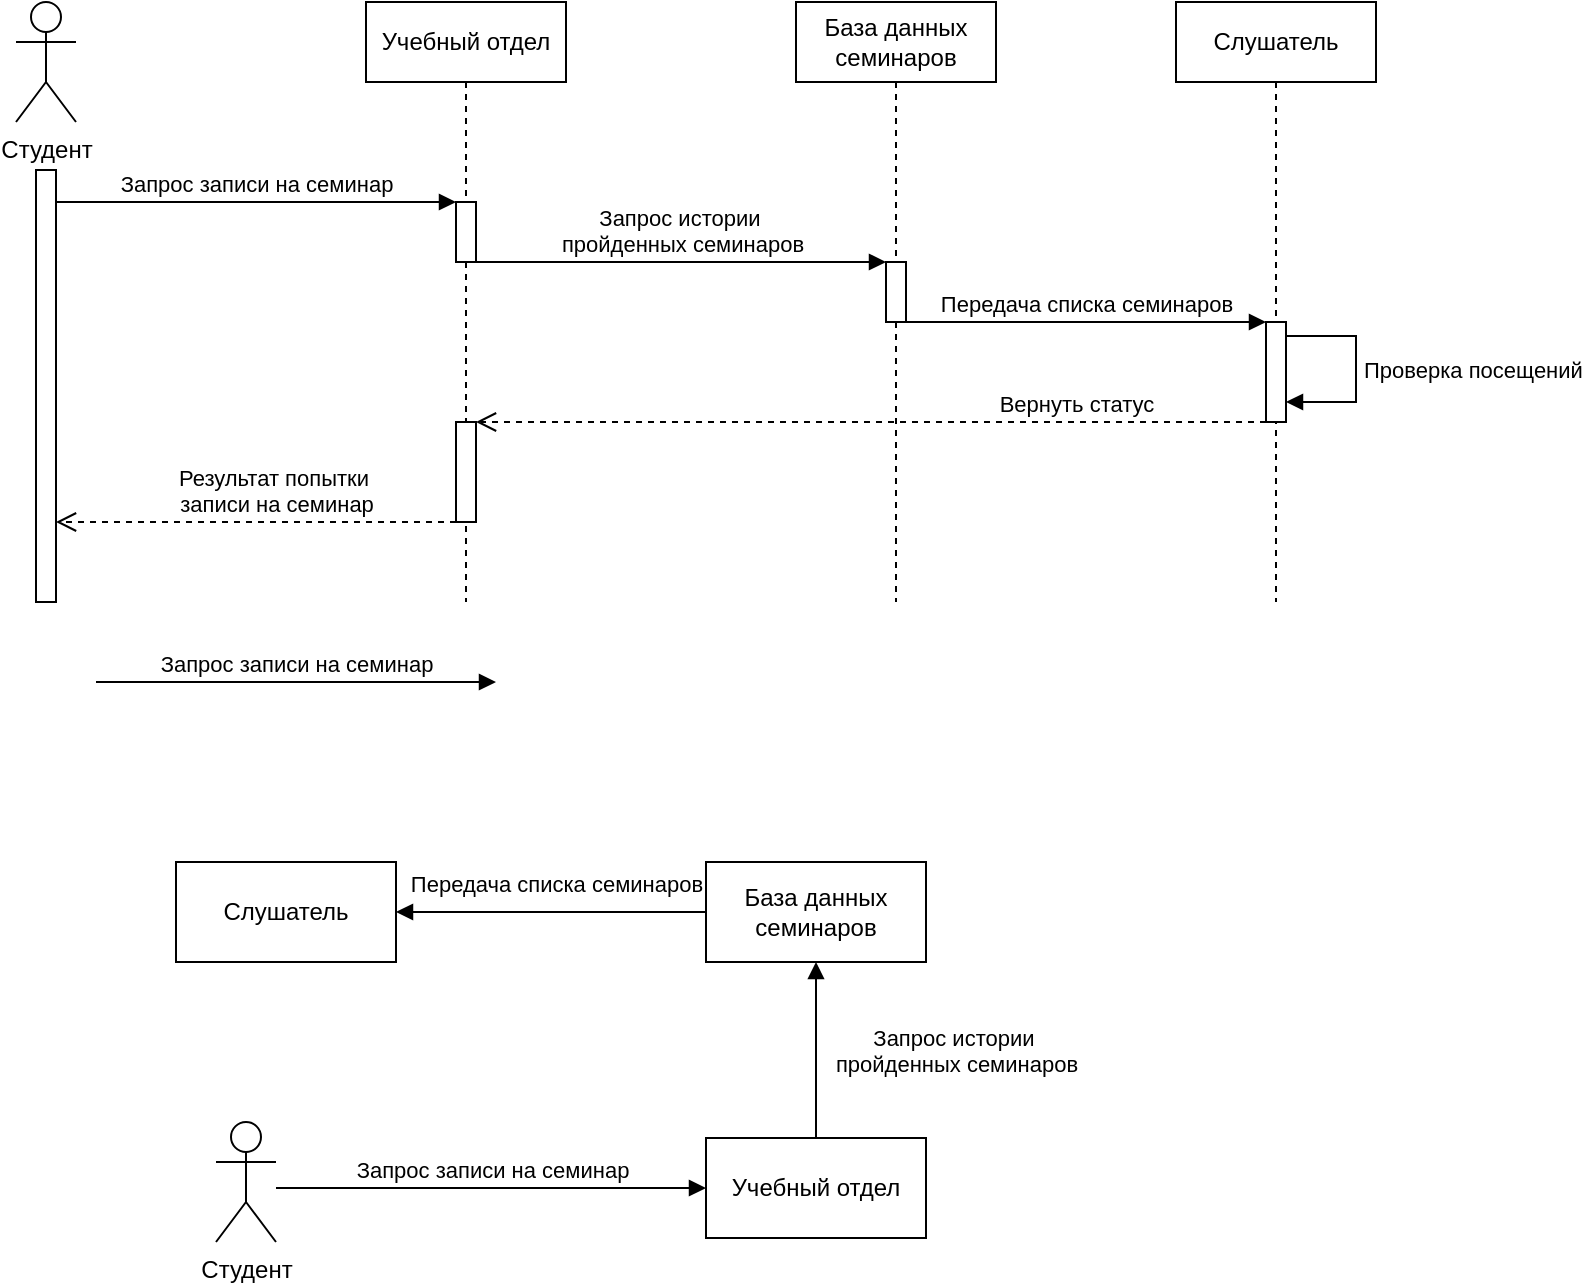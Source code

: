 <mxfile version="24.0.7" type="github">
  <diagram name="Page-1" id="2YBvvXClWsGukQMizWep">
    <mxGraphModel dx="712" dy="769" grid="1" gridSize="10" guides="1" tooltips="1" connect="1" arrows="1" fold="1" page="1" pageScale="1" pageWidth="850" pageHeight="1100" math="0" shadow="0">
      <root>
        <mxCell id="0" />
        <mxCell id="1" parent="0" />
        <mxCell id="aM9ryv3xv72pqoxQDRHE-5" value="Учебный отдел" style="shape=umlLifeline;perimeter=lifelinePerimeter;whiteSpace=wrap;html=1;container=0;dropTarget=0;collapsible=0;recursiveResize=0;outlineConnect=0;portConstraint=eastwest;newEdgeStyle={&quot;edgeStyle&quot;:&quot;elbowEdgeStyle&quot;,&quot;elbow&quot;:&quot;vertical&quot;,&quot;curved&quot;:0,&quot;rounded&quot;:0};" parent="1" vertex="1">
          <mxGeometry x="255" y="10" width="100" height="300" as="geometry" />
        </mxCell>
        <mxCell id="aM9ryv3xv72pqoxQDRHE-6" value="" style="html=1;points=[];perimeter=orthogonalPerimeter;outlineConnect=0;targetShapes=umlLifeline;portConstraint=eastwest;newEdgeStyle={&quot;edgeStyle&quot;:&quot;elbowEdgeStyle&quot;,&quot;elbow&quot;:&quot;vertical&quot;,&quot;curved&quot;:0,&quot;rounded&quot;:0};" parent="aM9ryv3xv72pqoxQDRHE-5" vertex="1">
          <mxGeometry x="45" y="100" width="10" height="30" as="geometry" />
        </mxCell>
        <mxCell id="JV1Mk4GfQYpAjEkD_vr5-40" value="" style="html=1;points=[[0,0,0,0,5],[0,1,0,0,-5],[1,0,0,0,5],[1,1,0,0,-5]];perimeter=orthogonalPerimeter;outlineConnect=0;targetShapes=umlLifeline;portConstraint=eastwest;newEdgeStyle={&quot;curved&quot;:0,&quot;rounded&quot;:0};" vertex="1" parent="aM9ryv3xv72pqoxQDRHE-5">
          <mxGeometry x="45" y="210" width="10" height="50" as="geometry" />
        </mxCell>
        <mxCell id="aM9ryv3xv72pqoxQDRHE-7" value="Запрос записи на семинар" style="html=1;verticalAlign=bottom;endArrow=block;edgeStyle=elbowEdgeStyle;elbow=vertical;curved=0;rounded=0;" parent="1" source="JV1Mk4GfQYpAjEkD_vr5-23" target="aM9ryv3xv72pqoxQDRHE-6" edge="1">
          <mxGeometry relative="1" as="geometry">
            <mxPoint x="120" y="90" as="sourcePoint" />
            <Array as="points">
              <mxPoint x="200" y="110" />
              <mxPoint x="215" y="90" />
            </Array>
          </mxGeometry>
        </mxCell>
        <mxCell id="aM9ryv3xv72pqoxQDRHE-8" value="Вернуть статус" style="html=1;verticalAlign=bottom;endArrow=open;dashed=1;endSize=8;edgeStyle=elbowEdgeStyle;elbow=vertical;curved=0;rounded=0;" parent="1" source="JV1Mk4GfQYpAjEkD_vr5-38" target="JV1Mk4GfQYpAjEkD_vr5-40" edge="1">
          <mxGeometry x="-0.519" relative="1" as="geometry">
            <mxPoint x="350" y="220" as="targetPoint" />
            <Array as="points">
              <mxPoint x="560" y="220" />
            </Array>
            <mxPoint x="700" y="220" as="sourcePoint" />
            <mxPoint as="offset" />
          </mxGeometry>
        </mxCell>
        <mxCell id="JV1Mk4GfQYpAjEkD_vr5-23" value="" style="html=1;points=[[0,0,0,0,5],[0,1,0,0,-5],[1,0,0,0,5],[1,1,0,0,-5]];perimeter=orthogonalPerimeter;outlineConnect=0;targetShapes=umlLifeline;portConstraint=eastwest;newEdgeStyle={&quot;curved&quot;:0,&quot;rounded&quot;:0};" vertex="1" parent="1">
          <mxGeometry x="90" y="94" width="10" height="216" as="geometry" />
        </mxCell>
        <mxCell id="JV1Mk4GfQYpAjEkD_vr5-25" value="Студент" style="shape=umlActor;verticalLabelPosition=bottom;verticalAlign=top;html=1;" vertex="1" parent="1">
          <mxGeometry x="80" y="10" width="30" height="60" as="geometry" />
        </mxCell>
        <mxCell id="JV1Mk4GfQYpAjEkD_vr5-28" value="База данных семинаров" style="shape=umlLifeline;perimeter=lifelinePerimeter;whiteSpace=wrap;html=1;container=0;dropTarget=0;collapsible=0;recursiveResize=0;outlineConnect=0;portConstraint=eastwest;newEdgeStyle={&quot;edgeStyle&quot;:&quot;elbowEdgeStyle&quot;,&quot;elbow&quot;:&quot;vertical&quot;,&quot;curved&quot;:0,&quot;rounded&quot;:0};" vertex="1" parent="1">
          <mxGeometry x="470" y="10" width="100" height="300" as="geometry" />
        </mxCell>
        <mxCell id="JV1Mk4GfQYpAjEkD_vr5-29" value="" style="html=1;points=[];perimeter=orthogonalPerimeter;outlineConnect=0;targetShapes=umlLifeline;portConstraint=eastwest;newEdgeStyle={&quot;edgeStyle&quot;:&quot;elbowEdgeStyle&quot;,&quot;elbow&quot;:&quot;vertical&quot;,&quot;curved&quot;:0,&quot;rounded&quot;:0};" vertex="1" parent="JV1Mk4GfQYpAjEkD_vr5-28">
          <mxGeometry x="45" y="130" width="10" height="30" as="geometry" />
        </mxCell>
        <mxCell id="JV1Mk4GfQYpAjEkD_vr5-30" value="Слушатель" style="shape=umlLifeline;perimeter=lifelinePerimeter;whiteSpace=wrap;html=1;container=0;dropTarget=0;collapsible=0;recursiveResize=0;outlineConnect=0;portConstraint=eastwest;newEdgeStyle={&quot;edgeStyle&quot;:&quot;elbowEdgeStyle&quot;,&quot;elbow&quot;:&quot;vertical&quot;,&quot;curved&quot;:0,&quot;rounded&quot;:0};" vertex="1" parent="1">
          <mxGeometry x="660" y="10" width="100" height="300" as="geometry" />
        </mxCell>
        <mxCell id="JV1Mk4GfQYpAjEkD_vr5-38" value="" style="html=1;points=[[0,0,0,0,5],[0,1,0,0,-5],[1,0,0,0,5],[1,1,0,0,-5]];perimeter=orthogonalPerimeter;outlineConnect=0;targetShapes=umlLifeline;portConstraint=eastwest;newEdgeStyle={&quot;curved&quot;:0,&quot;rounded&quot;:0};" vertex="1" parent="JV1Mk4GfQYpAjEkD_vr5-30">
          <mxGeometry x="45" y="160" width="10" height="50" as="geometry" />
        </mxCell>
        <mxCell id="JV1Mk4GfQYpAjEkD_vr5-39" value="&lt;span style=&quot;text-align: center;&quot;&gt;Проверка посещений&lt;/span&gt;" style="html=1;align=left;spacingLeft=2;endArrow=block;rounded=0;edgeStyle=orthogonalEdgeStyle;curved=0;rounded=0;" edge="1" target="JV1Mk4GfQYpAjEkD_vr5-38" parent="JV1Mk4GfQYpAjEkD_vr5-30" source="JV1Mk4GfQYpAjEkD_vr5-38">
          <mxGeometry relative="1" as="geometry">
            <mxPoint x="55" y="167.5" as="sourcePoint" />
            <Array as="points">
              <mxPoint x="90" y="167" />
              <mxPoint x="90" y="200" />
            </Array>
            <mxPoint x="55" y="192.5" as="targetPoint" />
          </mxGeometry>
        </mxCell>
        <mxCell id="JV1Mk4GfQYpAjEkD_vr5-32" value="Запрос истории&amp;nbsp;&lt;div&gt;пройденных семинаров&lt;/div&gt;" style="html=1;verticalAlign=bottom;endArrow=block;edgeStyle=elbowEdgeStyle;elbow=vertical;curved=0;rounded=0;" edge="1" parent="1" source="aM9ryv3xv72pqoxQDRHE-6" target="JV1Mk4GfQYpAjEkD_vr5-29">
          <mxGeometry relative="1" as="geometry">
            <mxPoint x="310" y="133.5" as="sourcePoint" />
            <Array as="points">
              <mxPoint x="410" y="140" />
              <mxPoint x="425" y="113.5" />
            </Array>
            <mxPoint x="510" y="133.5" as="targetPoint" />
          </mxGeometry>
        </mxCell>
        <mxCell id="JV1Mk4GfQYpAjEkD_vr5-33" value="Передача списка семинаров" style="html=1;verticalAlign=bottom;endArrow=block;edgeStyle=elbowEdgeStyle;elbow=vertical;curved=0;rounded=0;" edge="1" parent="1" source="JV1Mk4GfQYpAjEkD_vr5-29">
          <mxGeometry relative="1" as="geometry">
            <mxPoint x="530" y="170" as="sourcePoint" />
            <Array as="points">
              <mxPoint x="630" y="170" />
              <mxPoint x="645" y="143.5" />
            </Array>
            <mxPoint x="705" y="170" as="targetPoint" />
          </mxGeometry>
        </mxCell>
        <mxCell id="JV1Mk4GfQYpAjEkD_vr5-41" value="Результат попытки&amp;nbsp;&lt;div&gt;записи на семинар&lt;/div&gt;" style="html=1;verticalAlign=bottom;endArrow=open;dashed=1;endSize=8;edgeStyle=elbowEdgeStyle;elbow=vertical;curved=0;rounded=0;" edge="1" parent="1" source="JV1Mk4GfQYpAjEkD_vr5-40">
          <mxGeometry x="-0.1" relative="1" as="geometry">
            <mxPoint x="100" y="270" as="targetPoint" />
            <Array as="points">
              <mxPoint x="100" y="270" />
            </Array>
            <mxPoint x="365" y="260" as="sourcePoint" />
            <mxPoint as="offset" />
          </mxGeometry>
        </mxCell>
        <mxCell id="JV1Mk4GfQYpAjEkD_vr5-42" value="Студент" style="shape=umlActor;verticalLabelPosition=bottom;verticalAlign=top;html=1;" vertex="1" parent="1">
          <mxGeometry x="180" y="570" width="30" height="60" as="geometry" />
        </mxCell>
        <mxCell id="JV1Mk4GfQYpAjEkD_vr5-43" value="Слушатель" style="html=1;whiteSpace=wrap;" vertex="1" parent="1">
          <mxGeometry x="160" y="440" width="110" height="50" as="geometry" />
        </mxCell>
        <mxCell id="JV1Mk4GfQYpAjEkD_vr5-44" value="Учебный отдел" style="html=1;whiteSpace=wrap;" vertex="1" parent="1">
          <mxGeometry x="425" y="578" width="110" height="50" as="geometry" />
        </mxCell>
        <mxCell id="JV1Mk4GfQYpAjEkD_vr5-45" value="База данных семинаров" style="html=1;whiteSpace=wrap;" vertex="1" parent="1">
          <mxGeometry x="425" y="440" width="110" height="50" as="geometry" />
        </mxCell>
        <mxCell id="JV1Mk4GfQYpAjEkD_vr5-46" value="Запрос записи на семинар" style="html=1;verticalAlign=bottom;endArrow=block;edgeStyle=elbowEdgeStyle;elbow=vertical;curved=0;rounded=0;" edge="1" parent="1">
          <mxGeometry relative="1" as="geometry">
            <mxPoint x="120" y="350" as="sourcePoint" />
            <Array as="points">
              <mxPoint x="220" y="350" />
              <mxPoint x="235" y="330" />
            </Array>
            <mxPoint x="320" y="350" as="targetPoint" />
          </mxGeometry>
        </mxCell>
        <mxCell id="JV1Mk4GfQYpAjEkD_vr5-49" value="Запрос записи на семинар" style="html=1;verticalAlign=bottom;endArrow=block;edgeStyle=elbowEdgeStyle;elbow=vertical;curved=0;rounded=0;exitX=1;exitY=0.333;exitDx=0;exitDy=0;exitPerimeter=0;entryX=0;entryY=0.5;entryDx=0;entryDy=0;" edge="1" parent="1" target="JV1Mk4GfQYpAjEkD_vr5-44">
          <mxGeometry relative="1" as="geometry">
            <mxPoint x="210" y="603" as="sourcePoint" />
            <Array as="points">
              <mxPoint x="300" y="603" />
            </Array>
            <mxPoint x="390" y="603" as="targetPoint" />
          </mxGeometry>
        </mxCell>
        <mxCell id="JV1Mk4GfQYpAjEkD_vr5-50" value="Запрос истории&amp;nbsp;&lt;div&gt;пройденных семинаров&lt;/div&gt;" style="html=1;verticalAlign=bottom;endArrow=block;edgeStyle=elbowEdgeStyle;elbow=vertical;curved=0;rounded=0;exitX=0.5;exitY=0;exitDx=0;exitDy=0;entryX=0.5;entryY=1;entryDx=0;entryDy=0;" edge="1" parent="1" source="JV1Mk4GfQYpAjEkD_vr5-44" target="JV1Mk4GfQYpAjEkD_vr5-45">
          <mxGeometry x="-0.364" y="-70" relative="1" as="geometry">
            <mxPoint x="320" y="150" as="sourcePoint" />
            <Array as="points">
              <mxPoint x="480" y="530" />
              <mxPoint x="435" y="123.5" />
            </Array>
            <mxPoint x="525" y="150" as="targetPoint" />
            <mxPoint as="offset" />
          </mxGeometry>
        </mxCell>
        <mxCell id="JV1Mk4GfQYpAjEkD_vr5-51" value="Передача списка семинаров" style="html=1;verticalAlign=bottom;endArrow=block;edgeStyle=elbowEdgeStyle;elbow=vertical;curved=0;rounded=0;exitX=0;exitY=0.5;exitDx=0;exitDy=0;entryX=1;entryY=0.5;entryDx=0;entryDy=0;" edge="1" parent="1" source="JV1Mk4GfQYpAjEkD_vr5-45" target="JV1Mk4GfQYpAjEkD_vr5-43">
          <mxGeometry x="-0.032" y="-5" relative="1" as="geometry">
            <mxPoint x="535" y="180" as="sourcePoint" />
            <Array as="points">
              <mxPoint x="360" y="465" />
              <mxPoint x="655" y="153.5" />
            </Array>
            <mxPoint x="715" y="180" as="targetPoint" />
            <mxPoint as="offset" />
          </mxGeometry>
        </mxCell>
      </root>
    </mxGraphModel>
  </diagram>
</mxfile>
